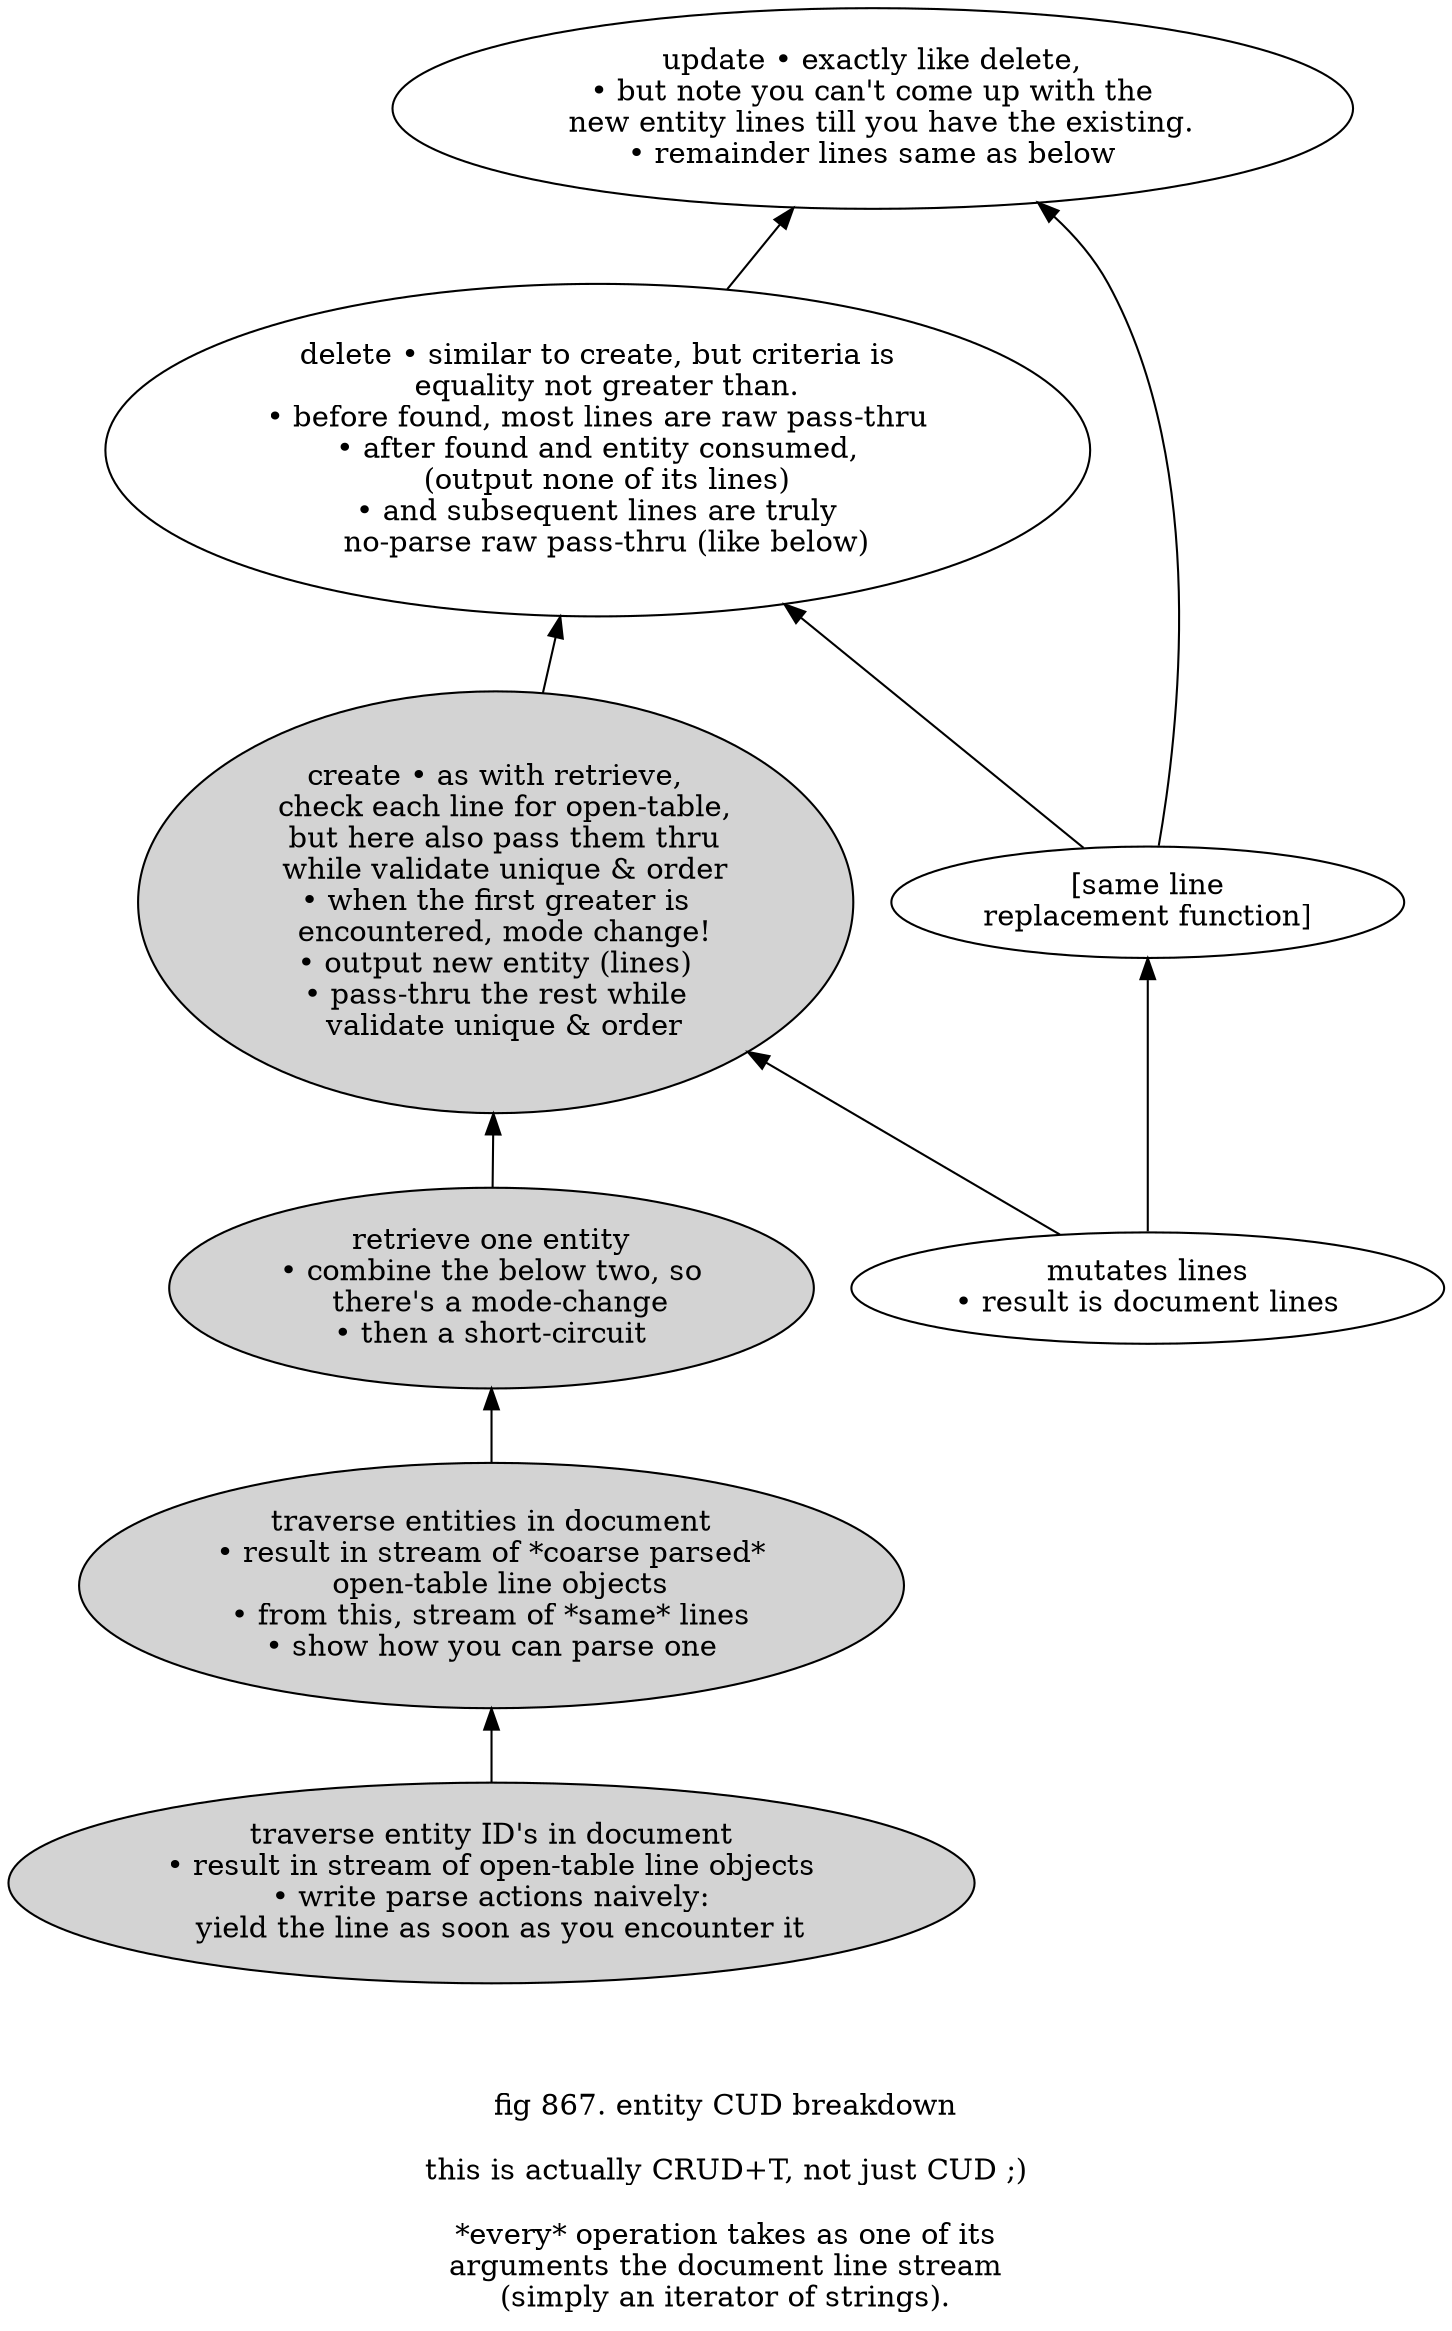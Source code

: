 digraph g {
rankdir=BT

n042[label="update • exactly like delete,
• but note you can't come up with the
  new entity lines till you have the existing.
• remainder lines same as below
"]


n125->n042
n125[label="delete • similar to create, but criteria is
  equality not greater than.
• before found, most lines are raw pass-thru
• after found and entity consumed,
  (output none of its lines)
• and subsequent lines are truly
  no-parse raw pass-thru (like below)
"]


n208->n125
n208[label="create • as with retrieve,
  check each line for open-table,
  but here also pass them thru
  while validate unique & order
• when the first greater is
  encountered, mode change!
• output new entity (lines)
• pass-thru the rest while
  validate unique & order
" style=filled]


n292->n208
n292[label="retrieve one entity
• combine the below two, so
  there's a mode-change
• then a short-circuit
" style=filled]


n375->n292
n375[label="traverse entities in document
• result in stream of *coarse parsed*
  open-table line objects
• from this, stream of *same* lines
• show how you can parse one
" style=filled]


n458->n375
n458[label="traverse entity ID's in document
• result in stream of open-table line objects
• write parse actions naively:
  yield the line as soon as you encounter it
" style=filled]


nAAA->n042
nAAA->n125
nAAA[label="[same line\nreplacement function]"]


nBBB->nAAA
nBBB->n208
nBBB[label="mutates lines\n• result is document lines"]


label="


fig 867. entity CUD breakdown

this is actually CRUD+T, not just CUD ;)

*every* operation takes as one of its
arguments the document line stream
(simply an iterator of strings).
"
}
/*
#born.
*/
